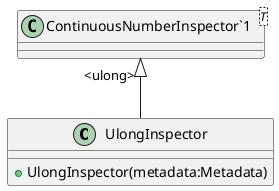 @startuml
class UlongInspector {
    + UlongInspector(metadata:Metadata)
}
class "ContinuousNumberInspector`1"<T> {
}
"ContinuousNumberInspector`1" "<ulong>" <|-- UlongInspector
@enduml
